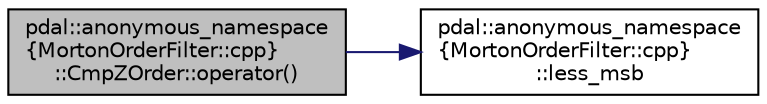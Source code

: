digraph "pdal::anonymous_namespace{MortonOrderFilter::cpp}::CmpZOrder::operator()"
{
  edge [fontname="Helvetica",fontsize="10",labelfontname="Helvetica",labelfontsize="10"];
  node [fontname="Helvetica",fontsize="10",shape=record];
  rankdir="LR";
  Node1 [label="pdal::anonymous_namespace\l\{MortonOrderFilter::cpp\}\l::CmpZOrder::operator()",height=0.2,width=0.4,color="black", fillcolor="grey75", style="filled", fontcolor="black"];
  Node1 -> Node2 [color="midnightblue",fontsize="10",style="solid",fontname="Helvetica"];
  Node2 [label="pdal::anonymous_namespace\l\{MortonOrderFilter::cpp\}\l::less_msb",height=0.2,width=0.4,color="black", fillcolor="white", style="filled",URL="$namespacepdal_1_1anonymous__namespace_02MortonOrderFilter_8cpp_03.html#a23dd7ad0ee3a2a483084a78d24a4ac7b"];
}
